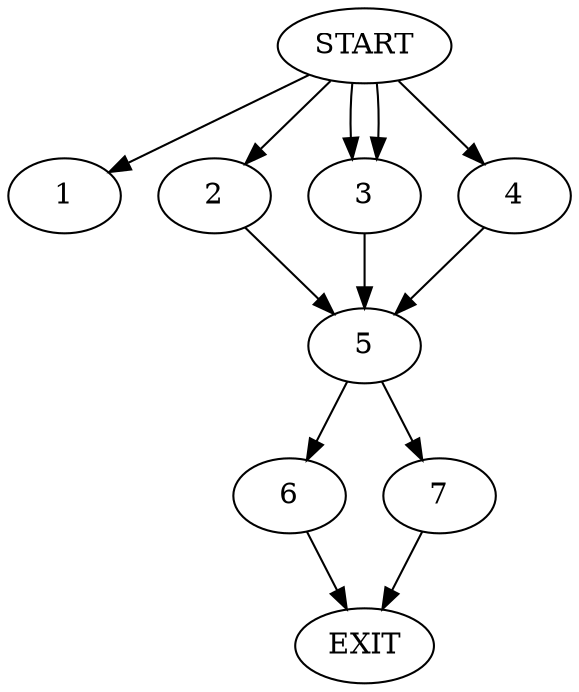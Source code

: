 digraph { 
0 [label="START"];
1;
2;
3;
4;
5;
6;
7;
8[label="EXIT"];
0 -> 1;
0 -> 2;
0:s2 -> 3;
0:s3 -> 3;
0:s4 -> 4;
2 -> 5;
3 -> 5;
4 -> 5;
5 -> 6;
5 -> 7;
6 -> 8;
7 -> 8;
}